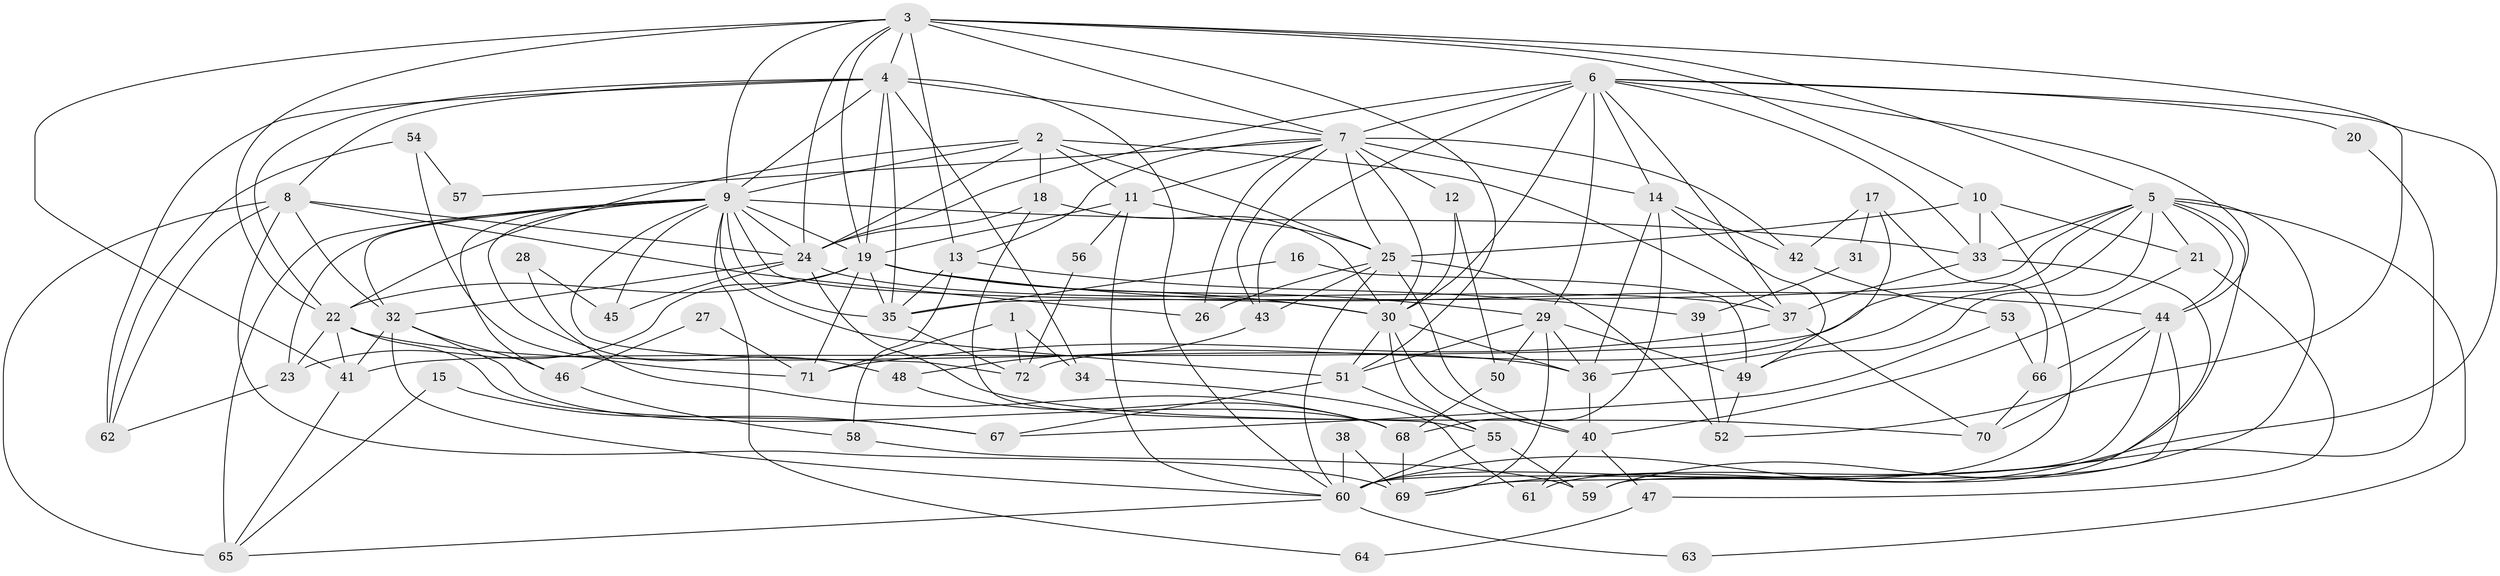// original degree distribution, {3: 0.2727272727272727, 6: 0.11888111888111888, 4: 0.2937062937062937, 5: 0.16083916083916083, 7: 0.027972027972027972, 2: 0.11888111888111888, 8: 0.006993006993006993}
// Generated by graph-tools (version 1.1) at 2025/36/03/09/25 02:36:07]
// undirected, 72 vertices, 191 edges
graph export_dot {
graph [start="1"]
  node [color=gray90,style=filled];
  1;
  2;
  3;
  4;
  5;
  6;
  7;
  8;
  9;
  10;
  11;
  12;
  13;
  14;
  15;
  16;
  17;
  18;
  19;
  20;
  21;
  22;
  23;
  24;
  25;
  26;
  27;
  28;
  29;
  30;
  31;
  32;
  33;
  34;
  35;
  36;
  37;
  38;
  39;
  40;
  41;
  42;
  43;
  44;
  45;
  46;
  47;
  48;
  49;
  50;
  51;
  52;
  53;
  54;
  55;
  56;
  57;
  58;
  59;
  60;
  61;
  62;
  63;
  64;
  65;
  66;
  67;
  68;
  69;
  70;
  71;
  72;
  1 -- 34 [weight=1.0];
  1 -- 71 [weight=1.0];
  1 -- 72 [weight=1.0];
  2 -- 9 [weight=2.0];
  2 -- 11 [weight=1.0];
  2 -- 18 [weight=3.0];
  2 -- 22 [weight=1.0];
  2 -- 24 [weight=1.0];
  2 -- 25 [weight=1.0];
  2 -- 37 [weight=1.0];
  3 -- 4 [weight=1.0];
  3 -- 5 [weight=1.0];
  3 -- 7 [weight=1.0];
  3 -- 9 [weight=1.0];
  3 -- 10 [weight=1.0];
  3 -- 13 [weight=1.0];
  3 -- 19 [weight=1.0];
  3 -- 22 [weight=1.0];
  3 -- 24 [weight=1.0];
  3 -- 41 [weight=1.0];
  3 -- 51 [weight=1.0];
  3 -- 52 [weight=1.0];
  4 -- 7 [weight=2.0];
  4 -- 8 [weight=1.0];
  4 -- 9 [weight=1.0];
  4 -- 19 [weight=1.0];
  4 -- 22 [weight=1.0];
  4 -- 34 [weight=1.0];
  4 -- 35 [weight=1.0];
  4 -- 60 [weight=1.0];
  4 -- 62 [weight=1.0];
  5 -- 21 [weight=1.0];
  5 -- 33 [weight=1.0];
  5 -- 35 [weight=1.0];
  5 -- 36 [weight=1.0];
  5 -- 41 [weight=1.0];
  5 -- 44 [weight=1.0];
  5 -- 49 [weight=1.0];
  5 -- 59 [weight=1.0];
  5 -- 63 [weight=1.0];
  5 -- 69 [weight=1.0];
  6 -- 7 [weight=2.0];
  6 -- 14 [weight=1.0];
  6 -- 20 [weight=1.0];
  6 -- 24 [weight=1.0];
  6 -- 29 [weight=1.0];
  6 -- 30 [weight=2.0];
  6 -- 33 [weight=1.0];
  6 -- 37 [weight=1.0];
  6 -- 43 [weight=1.0];
  6 -- 44 [weight=1.0];
  6 -- 60 [weight=1.0];
  7 -- 11 [weight=2.0];
  7 -- 12 [weight=2.0];
  7 -- 13 [weight=1.0];
  7 -- 14 [weight=2.0];
  7 -- 25 [weight=2.0];
  7 -- 26 [weight=1.0];
  7 -- 30 [weight=2.0];
  7 -- 42 [weight=1.0];
  7 -- 43 [weight=1.0];
  7 -- 57 [weight=2.0];
  8 -- 24 [weight=1.0];
  8 -- 26 [weight=1.0];
  8 -- 32 [weight=2.0];
  8 -- 62 [weight=1.0];
  8 -- 65 [weight=1.0];
  8 -- 69 [weight=2.0];
  9 -- 19 [weight=1.0];
  9 -- 23 [weight=1.0];
  9 -- 24 [weight=1.0];
  9 -- 30 [weight=2.0];
  9 -- 32 [weight=1.0];
  9 -- 33 [weight=1.0];
  9 -- 35 [weight=1.0];
  9 -- 45 [weight=1.0];
  9 -- 46 [weight=1.0];
  9 -- 48 [weight=1.0];
  9 -- 51 [weight=1.0];
  9 -- 64 [weight=1.0];
  9 -- 65 [weight=1.0];
  9 -- 72 [weight=1.0];
  10 -- 21 [weight=1.0];
  10 -- 25 [weight=1.0];
  10 -- 33 [weight=1.0];
  10 -- 60 [weight=1.0];
  11 -- 19 [weight=1.0];
  11 -- 25 [weight=1.0];
  11 -- 56 [weight=1.0];
  11 -- 60 [weight=1.0];
  12 -- 30 [weight=1.0];
  12 -- 50 [weight=1.0];
  13 -- 35 [weight=1.0];
  13 -- 39 [weight=1.0];
  13 -- 58 [weight=1.0];
  14 -- 36 [weight=1.0];
  14 -- 42 [weight=1.0];
  14 -- 49 [weight=1.0];
  14 -- 68 [weight=1.0];
  15 -- 65 [weight=1.0];
  15 -- 67 [weight=1.0];
  16 -- 35 [weight=1.0];
  16 -- 49 [weight=1.0];
  17 -- 31 [weight=1.0];
  17 -- 42 [weight=1.0];
  17 -- 66 [weight=1.0];
  17 -- 72 [weight=1.0];
  18 -- 24 [weight=1.0];
  18 -- 30 [weight=2.0];
  18 -- 55 [weight=1.0];
  19 -- 22 [weight=1.0];
  19 -- 23 [weight=1.0];
  19 -- 29 [weight=1.0];
  19 -- 30 [weight=1.0];
  19 -- 35 [weight=1.0];
  19 -- 44 [weight=1.0];
  19 -- 71 [weight=1.0];
  20 -- 69 [weight=1.0];
  21 -- 40 [weight=1.0];
  21 -- 47 [weight=1.0];
  22 -- 23 [weight=1.0];
  22 -- 36 [weight=1.0];
  22 -- 41 [weight=1.0];
  22 -- 67 [weight=1.0];
  23 -- 62 [weight=1.0];
  24 -- 32 [weight=1.0];
  24 -- 37 [weight=1.0];
  24 -- 45 [weight=1.0];
  24 -- 70 [weight=1.0];
  25 -- 26 [weight=1.0];
  25 -- 40 [weight=1.0];
  25 -- 43 [weight=2.0];
  25 -- 52 [weight=1.0];
  25 -- 60 [weight=1.0];
  27 -- 46 [weight=1.0];
  27 -- 71 [weight=1.0];
  28 -- 45 [weight=1.0];
  28 -- 68 [weight=1.0];
  29 -- 36 [weight=1.0];
  29 -- 49 [weight=1.0];
  29 -- 50 [weight=1.0];
  29 -- 51 [weight=2.0];
  29 -- 69 [weight=1.0];
  30 -- 36 [weight=1.0];
  30 -- 40 [weight=1.0];
  30 -- 51 [weight=1.0];
  30 -- 55 [weight=1.0];
  31 -- 39 [weight=1.0];
  32 -- 41 [weight=1.0];
  32 -- 46 [weight=1.0];
  32 -- 60 [weight=1.0];
  32 -- 68 [weight=1.0];
  33 -- 37 [weight=1.0];
  33 -- 61 [weight=1.0];
  34 -- 61 [weight=1.0];
  35 -- 72 [weight=1.0];
  36 -- 40 [weight=1.0];
  37 -- 70 [weight=1.0];
  37 -- 71 [weight=1.0];
  38 -- 60 [weight=1.0];
  38 -- 69 [weight=1.0];
  39 -- 52 [weight=1.0];
  40 -- 47 [weight=1.0];
  40 -- 61 [weight=1.0];
  41 -- 65 [weight=1.0];
  42 -- 53 [weight=1.0];
  43 -- 48 [weight=1.0];
  44 -- 59 [weight=1.0];
  44 -- 60 [weight=1.0];
  44 -- 66 [weight=1.0];
  44 -- 70 [weight=1.0];
  46 -- 58 [weight=1.0];
  47 -- 64 [weight=1.0];
  48 -- 68 [weight=1.0];
  49 -- 52 [weight=1.0];
  50 -- 68 [weight=1.0];
  51 -- 55 [weight=1.0];
  51 -- 67 [weight=1.0];
  53 -- 66 [weight=1.0];
  53 -- 67 [weight=1.0];
  54 -- 57 [weight=1.0];
  54 -- 62 [weight=1.0];
  54 -- 71 [weight=1.0];
  55 -- 59 [weight=1.0];
  55 -- 60 [weight=1.0];
  56 -- 72 [weight=1.0];
  58 -- 59 [weight=1.0];
  60 -- 63 [weight=1.0];
  60 -- 65 [weight=1.0];
  66 -- 70 [weight=1.0];
  68 -- 69 [weight=1.0];
}
